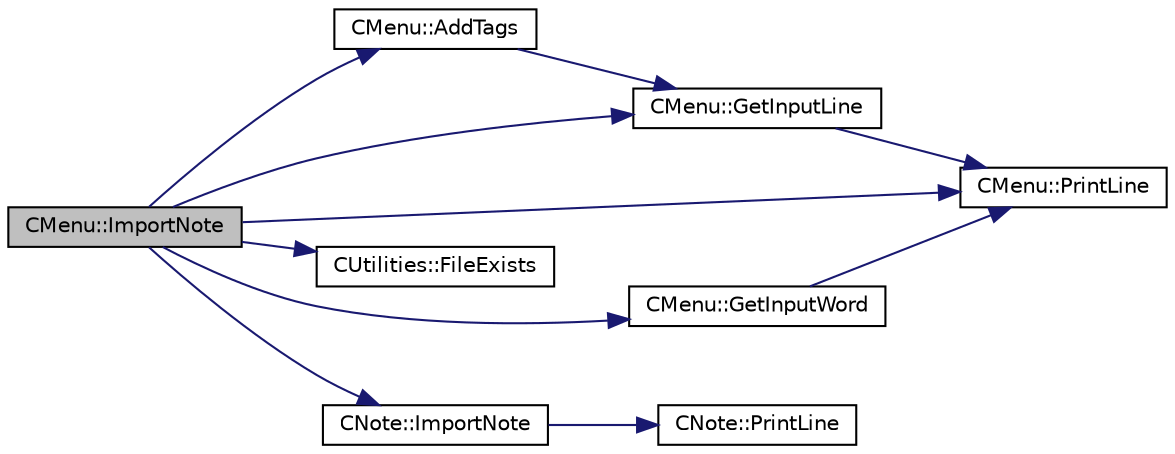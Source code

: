 digraph "CMenu::ImportNote"
{
 // LATEX_PDF_SIZE
  edge [fontname="Helvetica",fontsize="10",labelfontname="Helvetica",labelfontsize="10"];
  node [fontname="Helvetica",fontsize="10",shape=record];
  rankdir="LR";
  Node1 [label="CMenu::ImportNote",height=0.2,width=0.4,color="black", fillcolor="grey75", style="filled", fontcolor="black",tooltip="Calls method on CNote and imports a text note after getting it name from the user."];
  Node1 -> Node2 [color="midnightblue",fontsize="10",style="solid",fontname="Helvetica"];
  Node2 [label="CMenu::AddTags",height=0.2,width=0.4,color="black", fillcolor="white", style="filled",URL="$classCMenu.html#a9719c88900c130cc7f071d261c089bdb",tooltip="Reads a string from the user and the puts it into dev_tags file."];
  Node2 -> Node3 [color="midnightblue",fontsize="10",style="solid",fontname="Helvetica"];
  Node3 [label="CMenu::GetInputLine",height=0.2,width=0.4,color="black", fillcolor="white", style="filled",URL="$classCMenu.html#a5e94130334b846986299cfe8d773dfcb",tooltip="Prints out a message and reads until newline. Returns read string."];
  Node3 -> Node4 [color="midnightblue",fontsize="10",style="solid",fontname="Helvetica"];
  Node4 [label="CMenu::PrintLine",height=0.2,width=0.4,color="black", fillcolor="white", style="filled",URL="$classCMenu.html#af4b786b21df464cd12087782f7a552e3",tooltip="Prints the line in argument to stdout."];
  Node1 -> Node5 [color="midnightblue",fontsize="10",style="solid",fontname="Helvetica"];
  Node5 [label="CUtilities::FileExists",height=0.2,width=0.4,color="black", fillcolor="white", style="filled",URL="$classCUtilities.html#a63f40487b633db992dfcb6e087d6a8d5",tooltip="Checks if a file (for example a note) exists."];
  Node1 -> Node3 [color="midnightblue",fontsize="10",style="solid",fontname="Helvetica"];
  Node1 -> Node6 [color="midnightblue",fontsize="10",style="solid",fontname="Helvetica"];
  Node6 [label="CMenu::GetInputWord",height=0.2,width=0.4,color="black", fillcolor="white", style="filled",URL="$classCMenu.html#a60d2e9eb6c1af0f20e68c5810dec6bea",tooltip="Prints a message and then waits until newline. Only alfanumeral char are allowed and must be one word..."];
  Node6 -> Node4 [color="midnightblue",fontsize="10",style="solid",fontname="Helvetica"];
  Node1 -> Node7 [color="midnightblue",fontsize="10",style="solid",fontname="Helvetica"];
  Node7 [label="CNote::ImportNote",height=0.2,width=0.4,color="black", fillcolor="white", style="filled",URL="$classCNote.html#af3015a8780f55a8712253695ef11cb34",tooltip="Attempts to read a text file and if possible copies it into a note file and saves it."];
  Node7 -> Node8 [color="midnightblue",fontsize="10",style="solid",fontname="Helvetica"];
  Node8 [label="CNote::PrintLine",height=0.2,width=0.4,color="black", fillcolor="white", style="filled",URL="$classCNote.html#a3f4ada896501a9c6889104322dd20b4b",tooltip="Prints a line to stdout from the argument string."];
  Node1 -> Node4 [color="midnightblue",fontsize="10",style="solid",fontname="Helvetica"];
}
